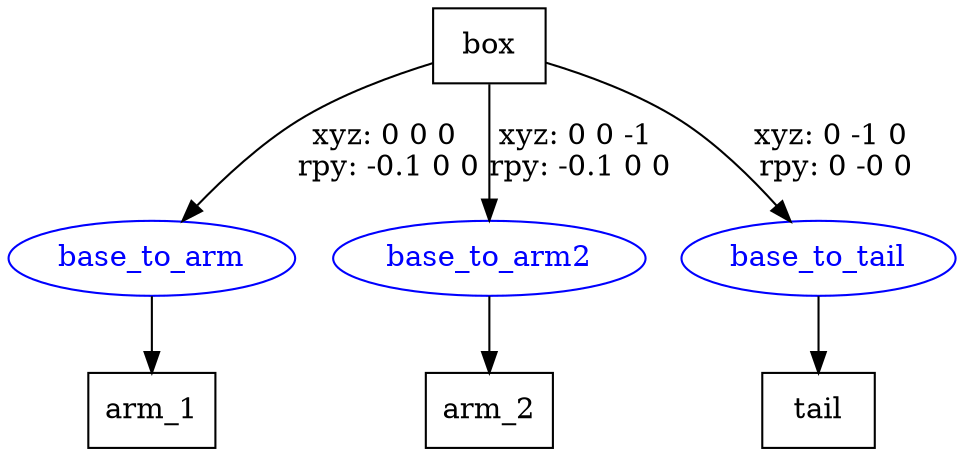 digraph G {
node [shape=box];
"box" [label="box"];
"arm_1" [label="arm_1"];
"arm_2" [label="arm_2"];
"tail" [label="tail"];
node [shape=ellipse, color=blue, fontcolor=blue];
"box" -> "base_to_arm" [label="xyz: 0 0 0 \nrpy: -0.1 0 0"]
"base_to_arm" -> "arm_1"
"box" -> "base_to_arm2" [label="xyz: 0 0 -1 \nrpy: -0.1 0 0"]
"base_to_arm2" -> "arm_2"
"box" -> "base_to_tail" [label="xyz: 0 -1 0 \nrpy: 0 -0 0"]
"base_to_tail" -> "tail"
}
